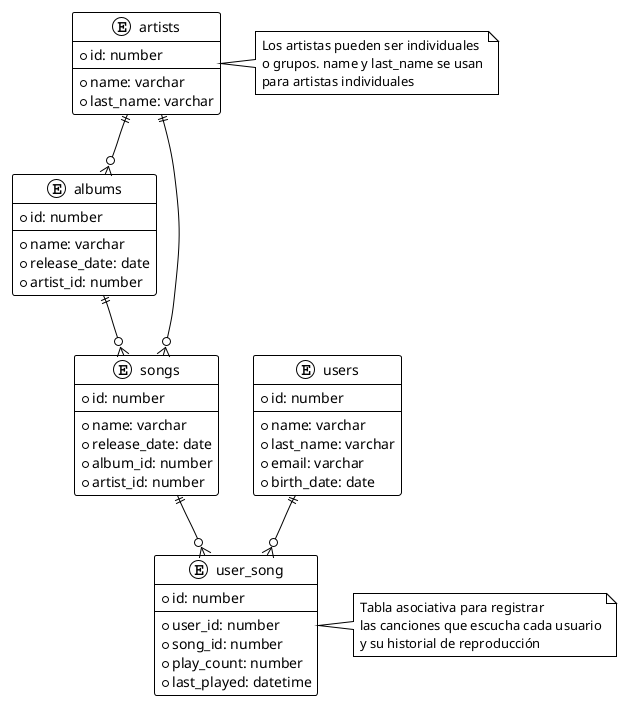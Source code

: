 @startuml
!theme plain

entity "users" {
  * id: number
  --
  * name: varchar
  * last_name: varchar
  * email: varchar
  * birth_date: date
}

entity "artists" {
  * id: number
  --
  * name: varchar
  * last_name: varchar
}

entity "albums" {
  * id: number
  --
  * name: varchar
  * release_date: date
  * artist_id: number
}

entity "songs" {
  * id: number
  --
  * name: varchar
  * release_date: date
  * album_id: number
  * artist_id: number
}

entity "user_song" {
  * id: number
  --
  * user_id: number
  * song_id: number
  * play_count: number
  * last_played: datetime
}

' Relaciones
users ||--o{ user_song
songs ||--o{ user_song

artists ||--o{ albums
artists ||--o{ songs

albums ||--o{ songs

' Notas adicionales
note right of artists
  Los artistas pueden ser individuales
  o grupos. name y last_name se usan
  para artistas individuales
end note

note right of user_song
  Tabla asociativa para registrar
  las canciones que escucha cada usuario
  y su historial de reproducción
end note

@enduml